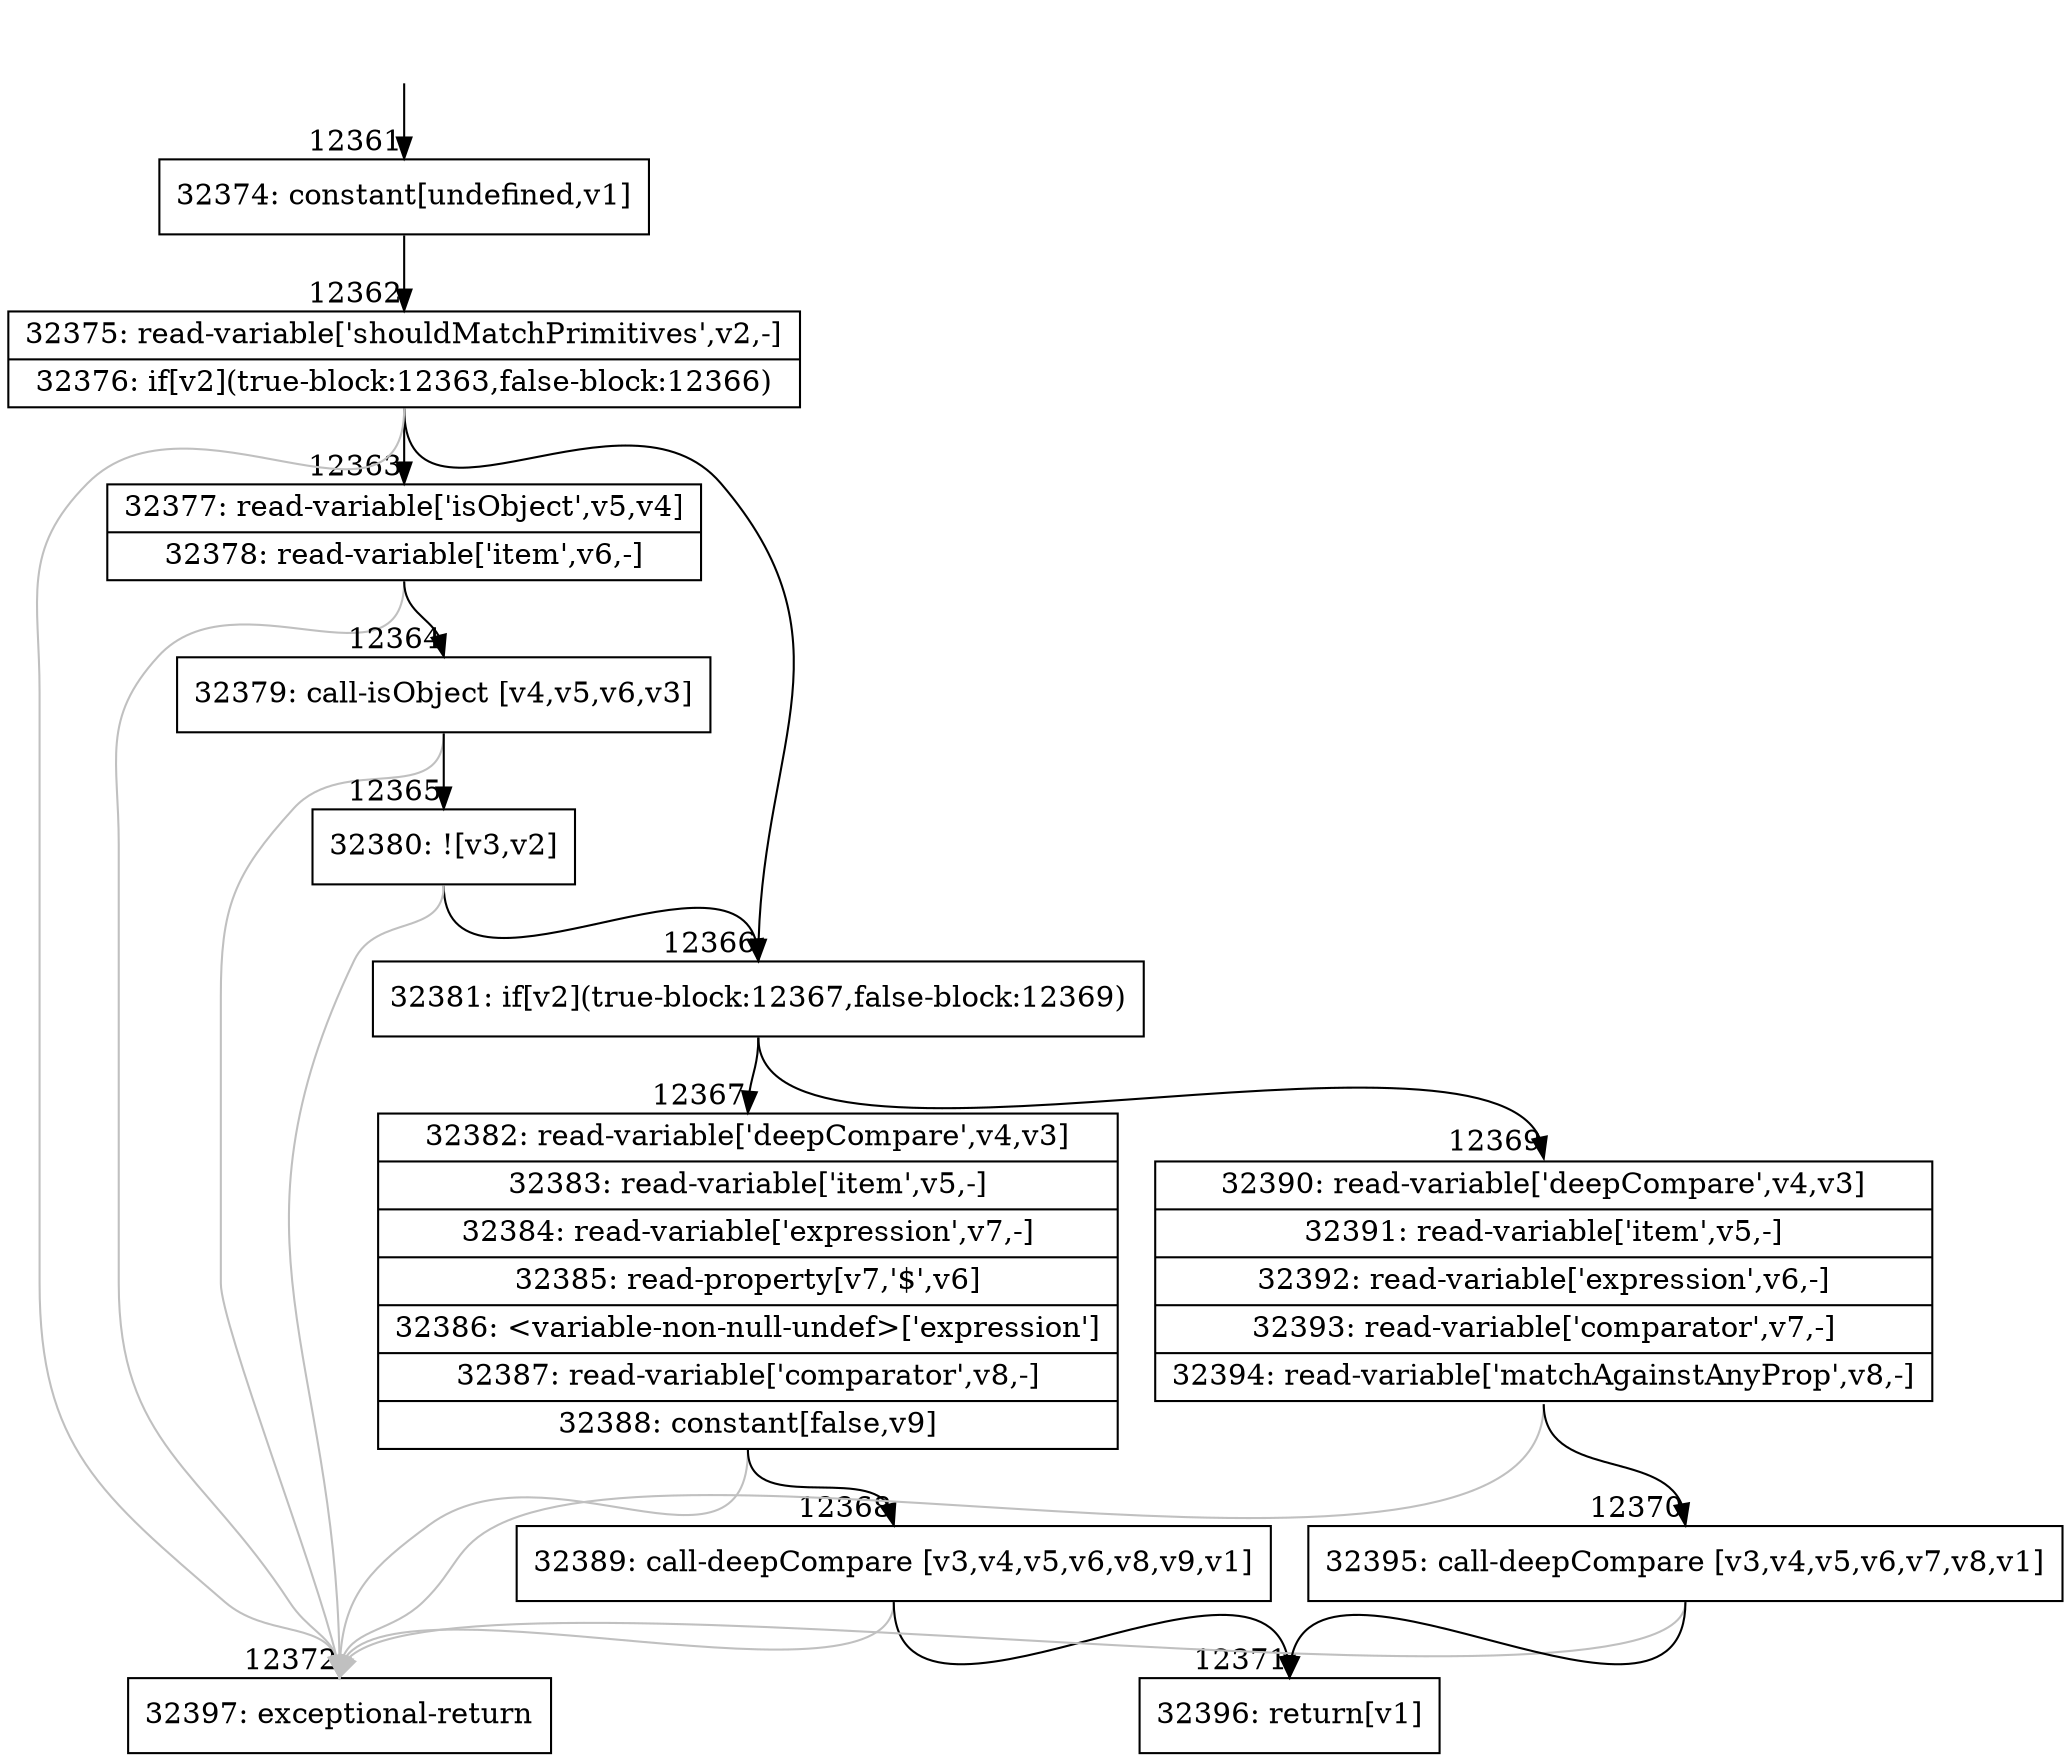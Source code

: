 digraph {
rankdir="TD"
BB_entry962[shape=none,label=""];
BB_entry962 -> BB12361 [tailport=s, headport=n, headlabel="    12361"]
BB12361 [shape=record label="{32374: constant[undefined,v1]}" ] 
BB12361 -> BB12362 [tailport=s, headport=n, headlabel="      12362"]
BB12362 [shape=record label="{32375: read-variable['shouldMatchPrimitives',v2,-]|32376: if[v2](true-block:12363,false-block:12366)}" ] 
BB12362 -> BB12366 [tailport=s, headport=n, headlabel="      12366"]
BB12362 -> BB12363 [tailport=s, headport=n, headlabel="      12363"]
BB12362 -> BB12372 [tailport=s, headport=n, color=gray, headlabel="      12372"]
BB12363 [shape=record label="{32377: read-variable['isObject',v5,v4]|32378: read-variable['item',v6,-]}" ] 
BB12363 -> BB12364 [tailport=s, headport=n, headlabel="      12364"]
BB12363 -> BB12372 [tailport=s, headport=n, color=gray]
BB12364 [shape=record label="{32379: call-isObject [v4,v5,v6,v3]}" ] 
BB12364 -> BB12365 [tailport=s, headport=n, headlabel="      12365"]
BB12364 -> BB12372 [tailport=s, headport=n, color=gray]
BB12365 [shape=record label="{32380: ![v3,v2]}" ] 
BB12365 -> BB12366 [tailport=s, headport=n]
BB12365 -> BB12372 [tailport=s, headport=n, color=gray]
BB12366 [shape=record label="{32381: if[v2](true-block:12367,false-block:12369)}" ] 
BB12366 -> BB12367 [tailport=s, headport=n, headlabel="      12367"]
BB12366 -> BB12369 [tailport=s, headport=n, headlabel="      12369"]
BB12367 [shape=record label="{32382: read-variable['deepCompare',v4,v3]|32383: read-variable['item',v5,-]|32384: read-variable['expression',v7,-]|32385: read-property[v7,'$',v6]|32386: \<variable-non-null-undef\>['expression']|32387: read-variable['comparator',v8,-]|32388: constant[false,v9]}" ] 
BB12367 -> BB12368 [tailport=s, headport=n, headlabel="      12368"]
BB12367 -> BB12372 [tailport=s, headport=n, color=gray]
BB12368 [shape=record label="{32389: call-deepCompare [v3,v4,v5,v6,v8,v9,v1]}" ] 
BB12368 -> BB12371 [tailport=s, headport=n, headlabel="      12371"]
BB12368 -> BB12372 [tailport=s, headport=n, color=gray]
BB12369 [shape=record label="{32390: read-variable['deepCompare',v4,v3]|32391: read-variable['item',v5,-]|32392: read-variable['expression',v6,-]|32393: read-variable['comparator',v7,-]|32394: read-variable['matchAgainstAnyProp',v8,-]}" ] 
BB12369 -> BB12370 [tailport=s, headport=n, headlabel="      12370"]
BB12369 -> BB12372 [tailport=s, headport=n, color=gray]
BB12370 [shape=record label="{32395: call-deepCompare [v3,v4,v5,v6,v7,v8,v1]}" ] 
BB12370 -> BB12371 [tailport=s, headport=n]
BB12370 -> BB12372 [tailport=s, headport=n, color=gray]
BB12371 [shape=record label="{32396: return[v1]}" ] 
BB12372 [shape=record label="{32397: exceptional-return}" ] 
//#$~ 18315
}
